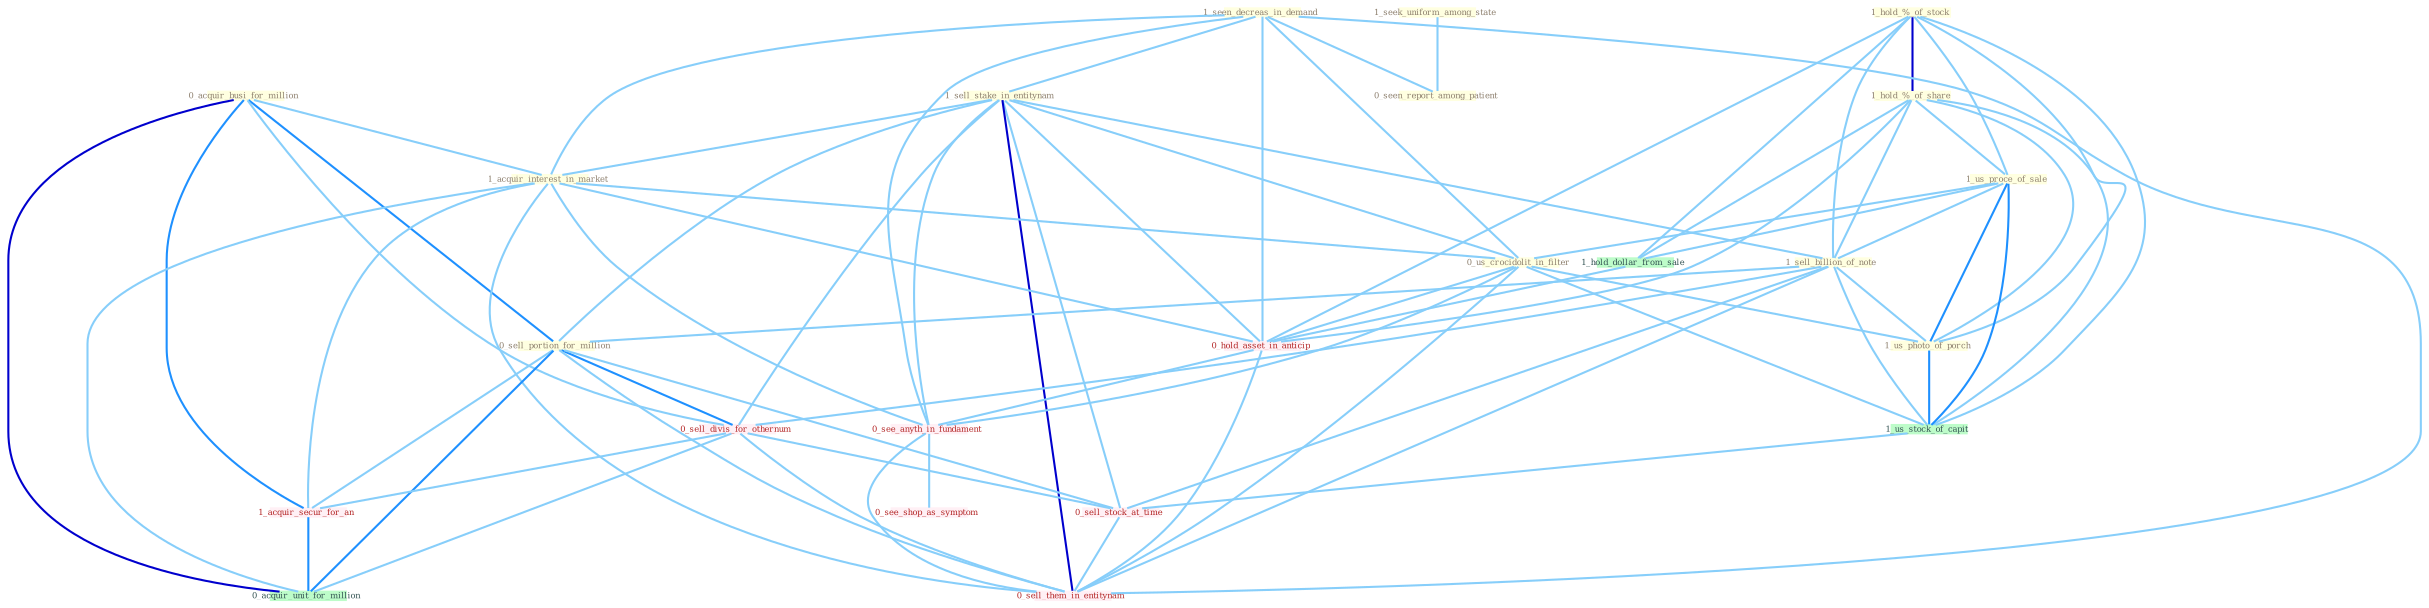 Graph G{ 
    node
    [shape=polygon,style=filled,width=.5,height=.06,color="#BDFCC9",fixedsize=true,fontsize=4,
    fontcolor="#2f4f4f"];
    {node
    [color="#ffffe0", fontcolor="#8b7d6b"] "0_acquir_busi_for_million " "1_seek_uniform_among_state " "1_hold_%_of_stock " "1_seen_decreas_in_demand " "1_hold_%_of_share " "1_sell_stake_in_entitynam " "1_us_proce_of_sale " "1_sell_billion_of_note " "1_acquir_interest_in_market " "0_us_crocidolit_in_filter " "1_us_photo_of_porch " "0_seen_report_among_patient " "0_sell_portion_for_million "}
{node [color="#fff0f5", fontcolor="#b22222"] "0_sell_divis_for_othernum " "1_acquir_secur_for_an " "0_hold_asset_in_anticip " "0_sell_stock_at_time " "0_see_anyth_in_fundament " "0_see_shop_as_symptom " "0_sell_them_in_entitynam "}
edge [color="#B0E2FF"];

	"0_acquir_busi_for_million " -- "1_acquir_interest_in_market " [w="1", color="#87cefa" ];
	"0_acquir_busi_for_million " -- "0_sell_portion_for_million " [w="2", color="#1e90ff" , len=0.8];
	"0_acquir_busi_for_million " -- "0_sell_divis_for_othernum " [w="1", color="#87cefa" ];
	"0_acquir_busi_for_million " -- "1_acquir_secur_for_an " [w="2", color="#1e90ff" , len=0.8];
	"0_acquir_busi_for_million " -- "0_acquir_unit_for_million " [w="3", color="#0000cd" , len=0.6];
	"1_seek_uniform_among_state " -- "0_seen_report_among_patient " [w="1", color="#87cefa" ];
	"1_hold_%_of_stock " -- "1_hold_%_of_share " [w="3", color="#0000cd" , len=0.6];
	"1_hold_%_of_stock " -- "1_us_proce_of_sale " [w="1", color="#87cefa" ];
	"1_hold_%_of_stock " -- "1_sell_billion_of_note " [w="1", color="#87cefa" ];
	"1_hold_%_of_stock " -- "1_us_photo_of_porch " [w="1", color="#87cefa" ];
	"1_hold_%_of_stock " -- "1_us_stock_of_capit " [w="1", color="#87cefa" ];
	"1_hold_%_of_stock " -- "1_hold_dollar_from_sale " [w="1", color="#87cefa" ];
	"1_hold_%_of_stock " -- "0_hold_asset_in_anticip " [w="1", color="#87cefa" ];
	"1_seen_decreas_in_demand " -- "1_sell_stake_in_entitynam " [w="1", color="#87cefa" ];
	"1_seen_decreas_in_demand " -- "1_acquir_interest_in_market " [w="1", color="#87cefa" ];
	"1_seen_decreas_in_demand " -- "0_us_crocidolit_in_filter " [w="1", color="#87cefa" ];
	"1_seen_decreas_in_demand " -- "0_seen_report_among_patient " [w="1", color="#87cefa" ];
	"1_seen_decreas_in_demand " -- "0_hold_asset_in_anticip " [w="1", color="#87cefa" ];
	"1_seen_decreas_in_demand " -- "0_see_anyth_in_fundament " [w="1", color="#87cefa" ];
	"1_seen_decreas_in_demand " -- "0_sell_them_in_entitynam " [w="1", color="#87cefa" ];
	"1_hold_%_of_share " -- "1_us_proce_of_sale " [w="1", color="#87cefa" ];
	"1_hold_%_of_share " -- "1_sell_billion_of_note " [w="1", color="#87cefa" ];
	"1_hold_%_of_share " -- "1_us_photo_of_porch " [w="1", color="#87cefa" ];
	"1_hold_%_of_share " -- "1_us_stock_of_capit " [w="1", color="#87cefa" ];
	"1_hold_%_of_share " -- "1_hold_dollar_from_sale " [w="1", color="#87cefa" ];
	"1_hold_%_of_share " -- "0_hold_asset_in_anticip " [w="1", color="#87cefa" ];
	"1_sell_stake_in_entitynam " -- "1_sell_billion_of_note " [w="1", color="#87cefa" ];
	"1_sell_stake_in_entitynam " -- "1_acquir_interest_in_market " [w="1", color="#87cefa" ];
	"1_sell_stake_in_entitynam " -- "0_us_crocidolit_in_filter " [w="1", color="#87cefa" ];
	"1_sell_stake_in_entitynam " -- "0_sell_portion_for_million " [w="1", color="#87cefa" ];
	"1_sell_stake_in_entitynam " -- "0_sell_divis_for_othernum " [w="1", color="#87cefa" ];
	"1_sell_stake_in_entitynam " -- "0_hold_asset_in_anticip " [w="1", color="#87cefa" ];
	"1_sell_stake_in_entitynam " -- "0_sell_stock_at_time " [w="1", color="#87cefa" ];
	"1_sell_stake_in_entitynam " -- "0_see_anyth_in_fundament " [w="1", color="#87cefa" ];
	"1_sell_stake_in_entitynam " -- "0_sell_them_in_entitynam " [w="3", color="#0000cd" , len=0.6];
	"1_us_proce_of_sale " -- "1_sell_billion_of_note " [w="1", color="#87cefa" ];
	"1_us_proce_of_sale " -- "0_us_crocidolit_in_filter " [w="1", color="#87cefa" ];
	"1_us_proce_of_sale " -- "1_us_photo_of_porch " [w="2", color="#1e90ff" , len=0.8];
	"1_us_proce_of_sale " -- "1_us_stock_of_capit " [w="2", color="#1e90ff" , len=0.8];
	"1_us_proce_of_sale " -- "1_hold_dollar_from_sale " [w="1", color="#87cefa" ];
	"1_sell_billion_of_note " -- "1_us_photo_of_porch " [w="1", color="#87cefa" ];
	"1_sell_billion_of_note " -- "0_sell_portion_for_million " [w="1", color="#87cefa" ];
	"1_sell_billion_of_note " -- "0_sell_divis_for_othernum " [w="1", color="#87cefa" ];
	"1_sell_billion_of_note " -- "1_us_stock_of_capit " [w="1", color="#87cefa" ];
	"1_sell_billion_of_note " -- "0_sell_stock_at_time " [w="1", color="#87cefa" ];
	"1_sell_billion_of_note " -- "0_sell_them_in_entitynam " [w="1", color="#87cefa" ];
	"1_acquir_interest_in_market " -- "0_us_crocidolit_in_filter " [w="1", color="#87cefa" ];
	"1_acquir_interest_in_market " -- "1_acquir_secur_for_an " [w="1", color="#87cefa" ];
	"1_acquir_interest_in_market " -- "0_hold_asset_in_anticip " [w="1", color="#87cefa" ];
	"1_acquir_interest_in_market " -- "0_see_anyth_in_fundament " [w="1", color="#87cefa" ];
	"1_acquir_interest_in_market " -- "0_acquir_unit_for_million " [w="1", color="#87cefa" ];
	"1_acquir_interest_in_market " -- "0_sell_them_in_entitynam " [w="1", color="#87cefa" ];
	"0_us_crocidolit_in_filter " -- "1_us_photo_of_porch " [w="1", color="#87cefa" ];
	"0_us_crocidolit_in_filter " -- "1_us_stock_of_capit " [w="1", color="#87cefa" ];
	"0_us_crocidolit_in_filter " -- "0_hold_asset_in_anticip " [w="1", color="#87cefa" ];
	"0_us_crocidolit_in_filter " -- "0_see_anyth_in_fundament " [w="1", color="#87cefa" ];
	"0_us_crocidolit_in_filter " -- "0_sell_them_in_entitynam " [w="1", color="#87cefa" ];
	"1_us_photo_of_porch " -- "1_us_stock_of_capit " [w="2", color="#1e90ff" , len=0.8];
	"0_sell_portion_for_million " -- "0_sell_divis_for_othernum " [w="2", color="#1e90ff" , len=0.8];
	"0_sell_portion_for_million " -- "1_acquir_secur_for_an " [w="1", color="#87cefa" ];
	"0_sell_portion_for_million " -- "0_sell_stock_at_time " [w="1", color="#87cefa" ];
	"0_sell_portion_for_million " -- "0_acquir_unit_for_million " [w="2", color="#1e90ff" , len=0.8];
	"0_sell_portion_for_million " -- "0_sell_them_in_entitynam " [w="1", color="#87cefa" ];
	"0_sell_divis_for_othernum " -- "1_acquir_secur_for_an " [w="1", color="#87cefa" ];
	"0_sell_divis_for_othernum " -- "0_sell_stock_at_time " [w="1", color="#87cefa" ];
	"0_sell_divis_for_othernum " -- "0_acquir_unit_for_million " [w="1", color="#87cefa" ];
	"0_sell_divis_for_othernum " -- "0_sell_them_in_entitynam " [w="1", color="#87cefa" ];
	"1_acquir_secur_for_an " -- "0_acquir_unit_for_million " [w="2", color="#1e90ff" , len=0.8];
	"1_us_stock_of_capit " -- "0_sell_stock_at_time " [w="1", color="#87cefa" ];
	"1_hold_dollar_from_sale " -- "0_hold_asset_in_anticip " [w="1", color="#87cefa" ];
	"0_hold_asset_in_anticip " -- "0_see_anyth_in_fundament " [w="1", color="#87cefa" ];
	"0_hold_asset_in_anticip " -- "0_sell_them_in_entitynam " [w="1", color="#87cefa" ];
	"0_sell_stock_at_time " -- "0_sell_them_in_entitynam " [w="1", color="#87cefa" ];
	"0_see_anyth_in_fundament " -- "0_see_shop_as_symptom " [w="1", color="#87cefa" ];
	"0_see_anyth_in_fundament " -- "0_sell_them_in_entitynam " [w="1", color="#87cefa" ];
}